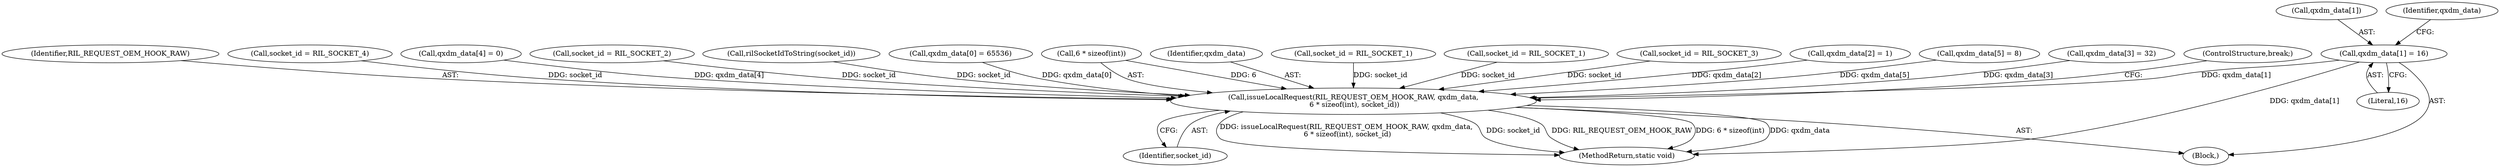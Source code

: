 digraph "0_Android_cd5f15f588a5d27e99ba12f057245bfe507f8c42@array" {
"1000457" [label="(Call,qxdm_data[1] = 16)"];
"1000482" [label="(Call,issueLocalRequest(RIL_REQUEST_OEM_HOOK_RAW, qxdm_data,\n 6 * sizeof(int), socket_id))"];
"1000146" [label="(Call,rilSocketIdToString(socket_id))"];
"1000373" [label="(Block,)"];
"1000482" [label="(Call,issueLocalRequest(RIL_REQUEST_OEM_HOOK_RAW, qxdm_data,\n 6 * sizeof(int), socket_id))"];
"1000452" [label="(Call,qxdm_data[0] = 65536)"];
"1000485" [label="(Call,6 * sizeof(int))"];
"1000457" [label="(Call,qxdm_data[1] = 16)"];
"1000458" [label="(Call,qxdm_data[1])"];
"1000464" [label="(Identifier,qxdm_data)"];
"1000484" [label="(Identifier,qxdm_data)"];
"1000489" [label="(Identifier,socket_id)"];
"1000461" [label="(Literal,16)"];
"1000344" [label="(Call,socket_id = RIL_SOCKET_1)"];
"1000364" [label="(Call,socket_id = RIL_SOCKET_1)"];
"1000354" [label="(Call,socket_id = RIL_SOCKET_3)"];
"1000462" [label="(Call,qxdm_data[2] = 1)"];
"1000633" [label="(MethodReturn,static void)"];
"1000477" [label="(Call,qxdm_data[5] = 8)"];
"1000467" [label="(Call,qxdm_data[3] = 32)"];
"1000490" [label="(ControlStructure,break;)"];
"1000483" [label="(Identifier,RIL_REQUEST_OEM_HOOK_RAW)"];
"1000359" [label="(Call,socket_id = RIL_SOCKET_4)"];
"1000472" [label="(Call,qxdm_data[4] = 0)"];
"1000349" [label="(Call,socket_id = RIL_SOCKET_2)"];
"1000457" -> "1000373"  [label="AST: "];
"1000457" -> "1000461"  [label="CFG: "];
"1000458" -> "1000457"  [label="AST: "];
"1000461" -> "1000457"  [label="AST: "];
"1000464" -> "1000457"  [label="CFG: "];
"1000457" -> "1000633"  [label="DDG: qxdm_data[1]"];
"1000457" -> "1000482"  [label="DDG: qxdm_data[1]"];
"1000482" -> "1000373"  [label="AST: "];
"1000482" -> "1000489"  [label="CFG: "];
"1000483" -> "1000482"  [label="AST: "];
"1000484" -> "1000482"  [label="AST: "];
"1000485" -> "1000482"  [label="AST: "];
"1000489" -> "1000482"  [label="AST: "];
"1000490" -> "1000482"  [label="CFG: "];
"1000482" -> "1000633"  [label="DDG: socket_id"];
"1000482" -> "1000633"  [label="DDG: RIL_REQUEST_OEM_HOOK_RAW"];
"1000482" -> "1000633"  [label="DDG: 6 * sizeof(int)"];
"1000482" -> "1000633"  [label="DDG: qxdm_data"];
"1000482" -> "1000633"  [label="DDG: issueLocalRequest(RIL_REQUEST_OEM_HOOK_RAW, qxdm_data,\n 6 * sizeof(int), socket_id)"];
"1000467" -> "1000482"  [label="DDG: qxdm_data[3]"];
"1000462" -> "1000482"  [label="DDG: qxdm_data[2]"];
"1000452" -> "1000482"  [label="DDG: qxdm_data[0]"];
"1000472" -> "1000482"  [label="DDG: qxdm_data[4]"];
"1000477" -> "1000482"  [label="DDG: qxdm_data[5]"];
"1000485" -> "1000482"  [label="DDG: 6"];
"1000364" -> "1000482"  [label="DDG: socket_id"];
"1000349" -> "1000482"  [label="DDG: socket_id"];
"1000359" -> "1000482"  [label="DDG: socket_id"];
"1000344" -> "1000482"  [label="DDG: socket_id"];
"1000146" -> "1000482"  [label="DDG: socket_id"];
"1000354" -> "1000482"  [label="DDG: socket_id"];
}
